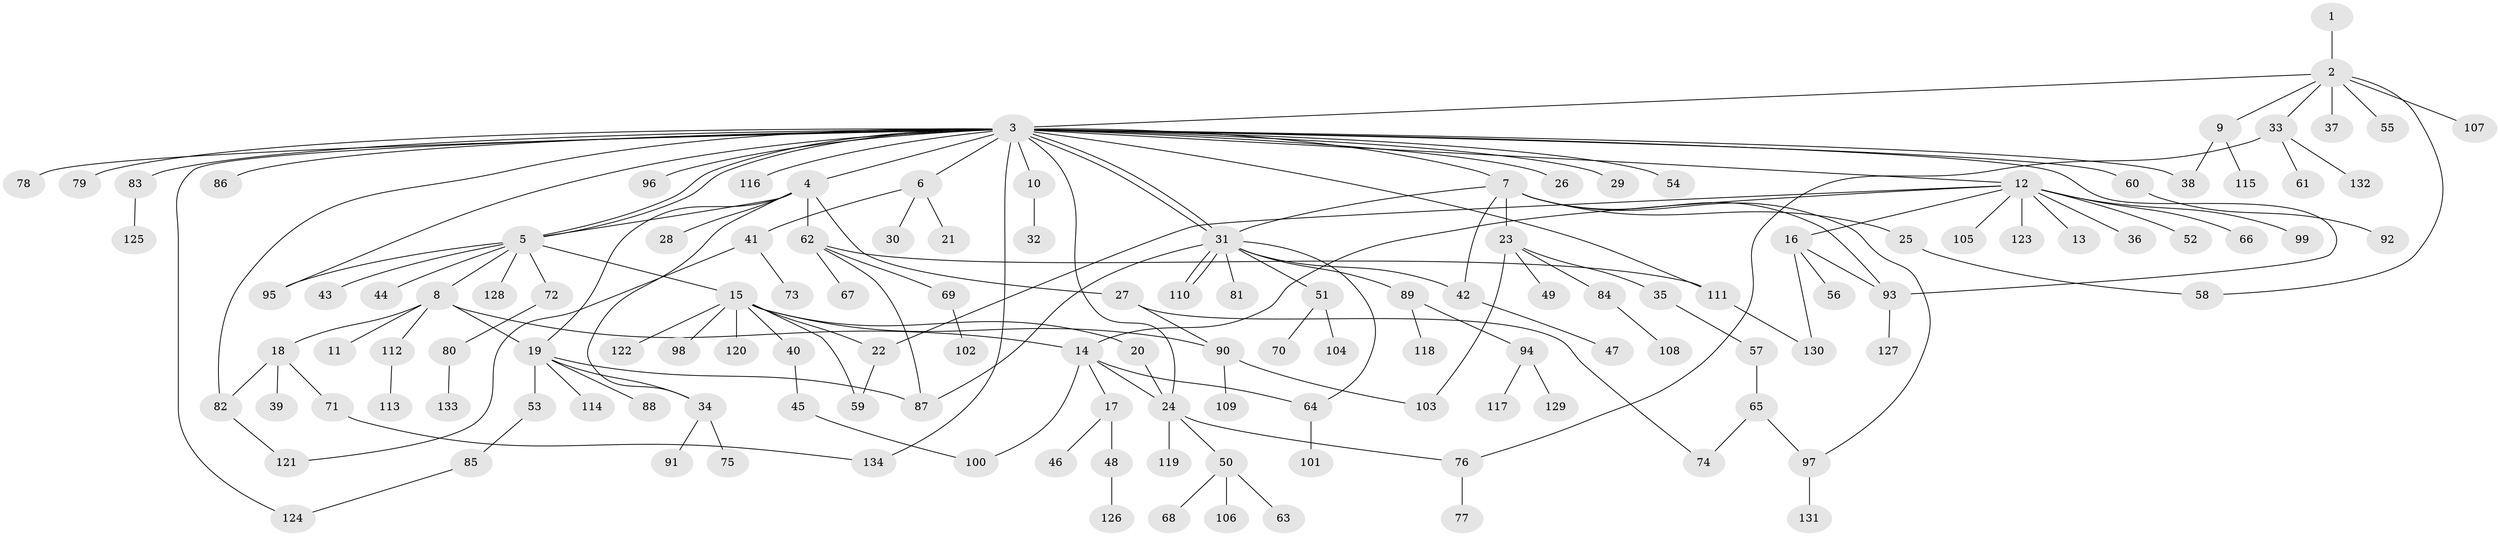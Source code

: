// Generated by graph-tools (version 1.1) at 2025/48/03/09/25 04:48:37]
// undirected, 134 vertices, 166 edges
graph export_dot {
graph [start="1"]
  node [color=gray90,style=filled];
  1;
  2;
  3;
  4;
  5;
  6;
  7;
  8;
  9;
  10;
  11;
  12;
  13;
  14;
  15;
  16;
  17;
  18;
  19;
  20;
  21;
  22;
  23;
  24;
  25;
  26;
  27;
  28;
  29;
  30;
  31;
  32;
  33;
  34;
  35;
  36;
  37;
  38;
  39;
  40;
  41;
  42;
  43;
  44;
  45;
  46;
  47;
  48;
  49;
  50;
  51;
  52;
  53;
  54;
  55;
  56;
  57;
  58;
  59;
  60;
  61;
  62;
  63;
  64;
  65;
  66;
  67;
  68;
  69;
  70;
  71;
  72;
  73;
  74;
  75;
  76;
  77;
  78;
  79;
  80;
  81;
  82;
  83;
  84;
  85;
  86;
  87;
  88;
  89;
  90;
  91;
  92;
  93;
  94;
  95;
  96;
  97;
  98;
  99;
  100;
  101;
  102;
  103;
  104;
  105;
  106;
  107;
  108;
  109;
  110;
  111;
  112;
  113;
  114;
  115;
  116;
  117;
  118;
  119;
  120;
  121;
  122;
  123;
  124;
  125;
  126;
  127;
  128;
  129;
  130;
  131;
  132;
  133;
  134;
  1 -- 2;
  2 -- 3;
  2 -- 9;
  2 -- 33;
  2 -- 37;
  2 -- 55;
  2 -- 58;
  2 -- 107;
  3 -- 4;
  3 -- 5;
  3 -- 5;
  3 -- 6;
  3 -- 7;
  3 -- 10;
  3 -- 12;
  3 -- 24;
  3 -- 26;
  3 -- 29;
  3 -- 31;
  3 -- 31;
  3 -- 38;
  3 -- 54;
  3 -- 60;
  3 -- 78;
  3 -- 79;
  3 -- 82;
  3 -- 83;
  3 -- 86;
  3 -- 93;
  3 -- 95;
  3 -- 96;
  3 -- 111;
  3 -- 116;
  3 -- 124;
  3 -- 134;
  4 -- 5;
  4 -- 19;
  4 -- 27;
  4 -- 28;
  4 -- 34;
  4 -- 62;
  5 -- 8;
  5 -- 15;
  5 -- 43;
  5 -- 44;
  5 -- 72;
  5 -- 95;
  5 -- 128;
  6 -- 21;
  6 -- 30;
  6 -- 41;
  7 -- 23;
  7 -- 25;
  7 -- 31;
  7 -- 42;
  7 -- 93;
  7 -- 97;
  8 -- 11;
  8 -- 14;
  8 -- 18;
  8 -- 19;
  8 -- 112;
  9 -- 38;
  9 -- 115;
  10 -- 32;
  12 -- 13;
  12 -- 14;
  12 -- 16;
  12 -- 22;
  12 -- 36;
  12 -- 52;
  12 -- 66;
  12 -- 99;
  12 -- 105;
  12 -- 123;
  14 -- 17;
  14 -- 24;
  14 -- 64;
  14 -- 100;
  15 -- 20;
  15 -- 22;
  15 -- 40;
  15 -- 59;
  15 -- 90;
  15 -- 98;
  15 -- 120;
  15 -- 122;
  16 -- 56;
  16 -- 93;
  16 -- 130;
  17 -- 46;
  17 -- 48;
  18 -- 39;
  18 -- 71;
  18 -- 82;
  19 -- 34;
  19 -- 53;
  19 -- 87;
  19 -- 88;
  19 -- 114;
  20 -- 24;
  22 -- 59;
  23 -- 35;
  23 -- 49;
  23 -- 84;
  23 -- 103;
  24 -- 50;
  24 -- 76;
  24 -- 119;
  25 -- 58;
  27 -- 74;
  27 -- 90;
  31 -- 42;
  31 -- 51;
  31 -- 64;
  31 -- 81;
  31 -- 87;
  31 -- 89;
  31 -- 110;
  31 -- 110;
  33 -- 61;
  33 -- 76;
  33 -- 132;
  34 -- 75;
  34 -- 91;
  35 -- 57;
  40 -- 45;
  41 -- 73;
  41 -- 121;
  42 -- 47;
  45 -- 100;
  48 -- 126;
  50 -- 63;
  50 -- 68;
  50 -- 106;
  51 -- 70;
  51 -- 104;
  53 -- 85;
  57 -- 65;
  60 -- 92;
  62 -- 67;
  62 -- 69;
  62 -- 87;
  62 -- 111;
  64 -- 101;
  65 -- 74;
  65 -- 97;
  69 -- 102;
  71 -- 134;
  72 -- 80;
  76 -- 77;
  80 -- 133;
  82 -- 121;
  83 -- 125;
  84 -- 108;
  85 -- 124;
  89 -- 94;
  89 -- 118;
  90 -- 103;
  90 -- 109;
  93 -- 127;
  94 -- 117;
  94 -- 129;
  97 -- 131;
  111 -- 130;
  112 -- 113;
}
